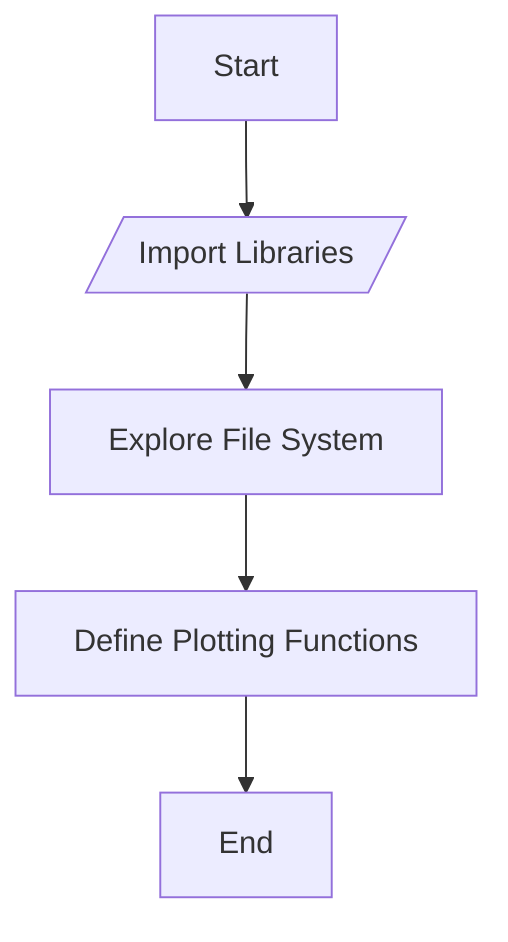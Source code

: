flowchart TD
    %% Node Definitions and Descriptions
    A[Start] --> B[/Import Libraries/] 
    B --> C["Explore File System"]
    C --> D["Define Plotting Functions"]
    D --> E[End]
    
    %% Comments for Nodes
    %% A: Start of the Notebook
    %% B: Libraries like matplotlib, pandas are imported here
    %% C: Code to explore file directories (No specific data file used)
    %% D: Functions defined for plotting, no data use visible
    %% E: End of the notebook